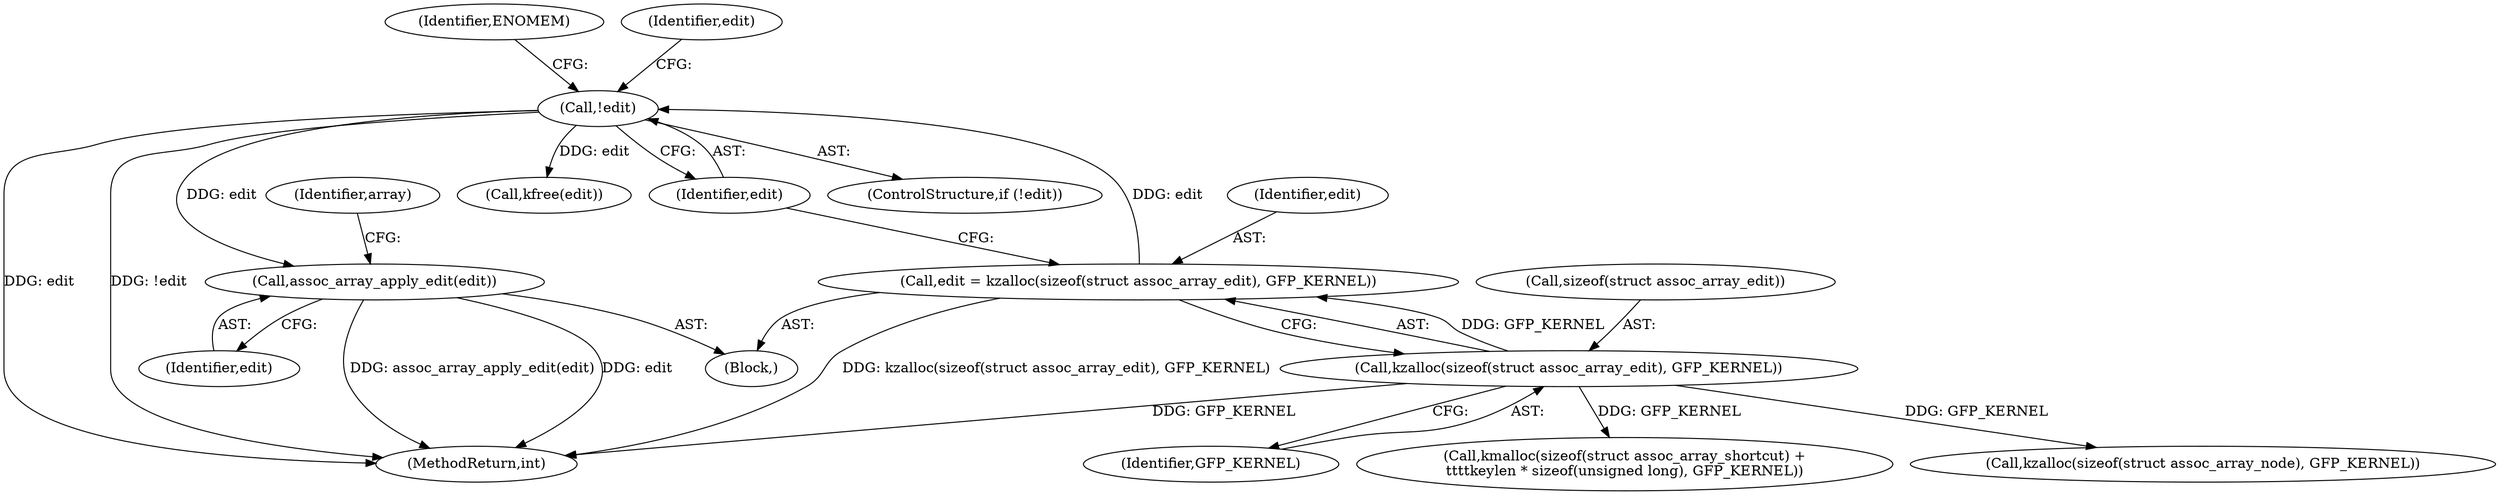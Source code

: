 digraph "0_linux_95389b08d93d5c06ec63ab49bd732b0069b7c35e@pointer" {
"1000860" [label="(Call,assoc_array_apply_edit(edit))"];
"1000150" [label="(Call,!edit)"];
"1000143" [label="(Call,edit = kzalloc(sizeof(struct assoc_array_edit), GFP_KERNEL))"];
"1000145" [label="(Call,kzalloc(sizeof(struct assoc_array_edit), GFP_KERNEL))"];
"1000154" [label="(Identifier,ENOMEM)"];
"1000882" [label="(MethodReturn,int)"];
"1000877" [label="(Call,kfree(edit))"];
"1000151" [label="(Identifier,edit)"];
"1000148" [label="(Identifier,GFP_KERNEL)"];
"1000224" [label="(Call,kmalloc(sizeof(struct assoc_array_shortcut) +\n\t\t\t\tkeylen * sizeof(unsigned long), GFP_KERNEL))"];
"1000287" [label="(Call,kzalloc(sizeof(struct assoc_array_node), GFP_KERNEL))"];
"1000144" [label="(Identifier,edit)"];
"1000860" [label="(Call,assoc_array_apply_edit(edit))"];
"1000143" [label="(Call,edit = kzalloc(sizeof(struct assoc_array_edit), GFP_KERNEL))"];
"1000150" [label="(Call,!edit)"];
"1000116" [label="(Block,)"];
"1000864" [label="(Identifier,array)"];
"1000157" [label="(Identifier,edit)"];
"1000861" [label="(Identifier,edit)"];
"1000149" [label="(ControlStructure,if (!edit))"];
"1000145" [label="(Call,kzalloc(sizeof(struct assoc_array_edit), GFP_KERNEL))"];
"1000146" [label="(Call,sizeof(struct assoc_array_edit))"];
"1000860" -> "1000116"  [label="AST: "];
"1000860" -> "1000861"  [label="CFG: "];
"1000861" -> "1000860"  [label="AST: "];
"1000864" -> "1000860"  [label="CFG: "];
"1000860" -> "1000882"  [label="DDG: assoc_array_apply_edit(edit)"];
"1000860" -> "1000882"  [label="DDG: edit"];
"1000150" -> "1000860"  [label="DDG: edit"];
"1000150" -> "1000149"  [label="AST: "];
"1000150" -> "1000151"  [label="CFG: "];
"1000151" -> "1000150"  [label="AST: "];
"1000154" -> "1000150"  [label="CFG: "];
"1000157" -> "1000150"  [label="CFG: "];
"1000150" -> "1000882"  [label="DDG: edit"];
"1000150" -> "1000882"  [label="DDG: !edit"];
"1000143" -> "1000150"  [label="DDG: edit"];
"1000150" -> "1000877"  [label="DDG: edit"];
"1000143" -> "1000116"  [label="AST: "];
"1000143" -> "1000145"  [label="CFG: "];
"1000144" -> "1000143"  [label="AST: "];
"1000145" -> "1000143"  [label="AST: "];
"1000151" -> "1000143"  [label="CFG: "];
"1000143" -> "1000882"  [label="DDG: kzalloc(sizeof(struct assoc_array_edit), GFP_KERNEL)"];
"1000145" -> "1000143"  [label="DDG: GFP_KERNEL"];
"1000145" -> "1000148"  [label="CFG: "];
"1000146" -> "1000145"  [label="AST: "];
"1000148" -> "1000145"  [label="AST: "];
"1000145" -> "1000882"  [label="DDG: GFP_KERNEL"];
"1000145" -> "1000224"  [label="DDG: GFP_KERNEL"];
"1000145" -> "1000287"  [label="DDG: GFP_KERNEL"];
}
